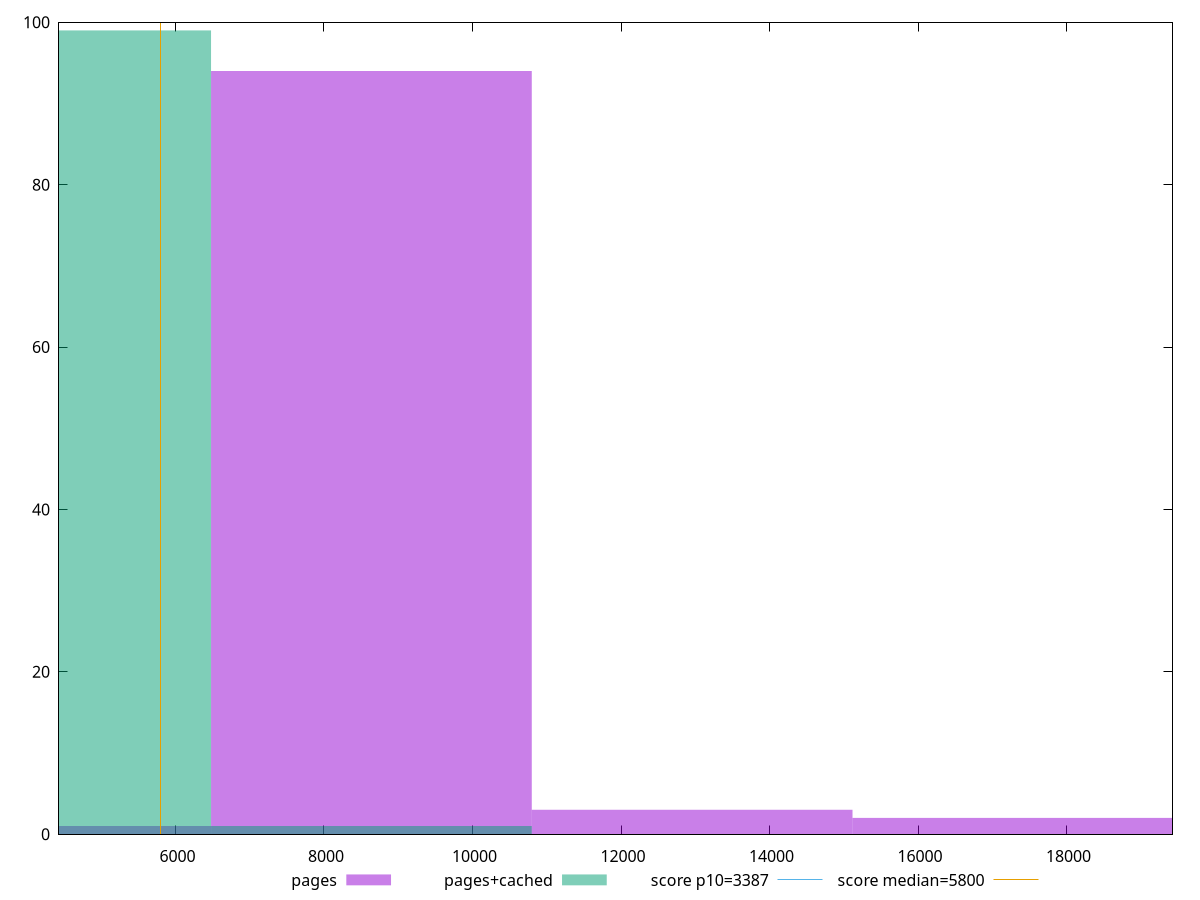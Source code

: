 reset

$pages <<EOF
12957.68382120832 3
8638.455880805546 94
17276.911761611093 2
4319.227940402773 1
EOF

$pagesCached <<EOF
8638.455880805546 1
4319.227940402773 99
EOF

set key outside below
set boxwidth 4319.227940402773
set xrange [4431.296767679032:19426.688824625326]
set yrange [0:100]
set trange [0:100]
set style fill transparent solid 0.5 noborder

set parametric
set terminal svg size 640, 500 enhanced background rgb 'white'
set output "report_00009_2021-02-08T22-37-41.559Z/speed-index/comparison/histogram/0_vs_1.svg"

plot $pages title "pages" with boxes, \
     $pagesCached title "pages+cached" with boxes, \
     3387,t title "score p10=3387", \
     5800,t title "score median=5800"

reset
